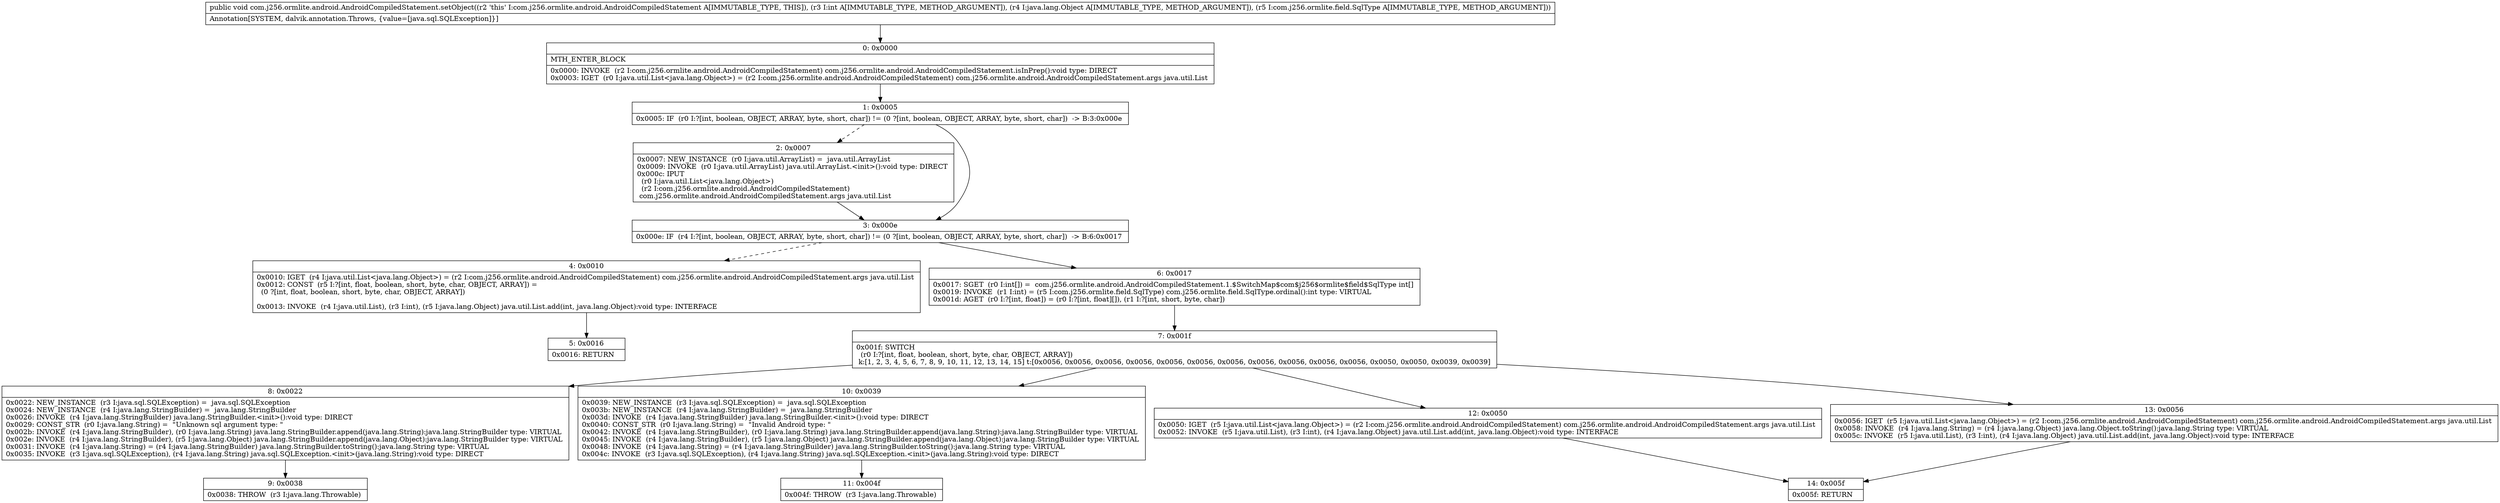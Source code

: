 digraph "CFG forcom.j256.ormlite.android.AndroidCompiledStatement.setObject(ILjava\/lang\/Object;Lcom\/j256\/ormlite\/field\/SqlType;)V" {
Node_0 [shape=record,label="{0\:\ 0x0000|MTH_ENTER_BLOCK\l|0x0000: INVOKE  (r2 I:com.j256.ormlite.android.AndroidCompiledStatement) com.j256.ormlite.android.AndroidCompiledStatement.isInPrep():void type: DIRECT \l0x0003: IGET  (r0 I:java.util.List\<java.lang.Object\>) = (r2 I:com.j256.ormlite.android.AndroidCompiledStatement) com.j256.ormlite.android.AndroidCompiledStatement.args java.util.List \l}"];
Node_1 [shape=record,label="{1\:\ 0x0005|0x0005: IF  (r0 I:?[int, boolean, OBJECT, ARRAY, byte, short, char]) != (0 ?[int, boolean, OBJECT, ARRAY, byte, short, char])  \-\> B:3:0x000e \l}"];
Node_2 [shape=record,label="{2\:\ 0x0007|0x0007: NEW_INSTANCE  (r0 I:java.util.ArrayList) =  java.util.ArrayList \l0x0009: INVOKE  (r0 I:java.util.ArrayList) java.util.ArrayList.\<init\>():void type: DIRECT \l0x000c: IPUT  \l  (r0 I:java.util.List\<java.lang.Object\>)\l  (r2 I:com.j256.ormlite.android.AndroidCompiledStatement)\l com.j256.ormlite.android.AndroidCompiledStatement.args java.util.List \l}"];
Node_3 [shape=record,label="{3\:\ 0x000e|0x000e: IF  (r4 I:?[int, boolean, OBJECT, ARRAY, byte, short, char]) != (0 ?[int, boolean, OBJECT, ARRAY, byte, short, char])  \-\> B:6:0x0017 \l}"];
Node_4 [shape=record,label="{4\:\ 0x0010|0x0010: IGET  (r4 I:java.util.List\<java.lang.Object\>) = (r2 I:com.j256.ormlite.android.AndroidCompiledStatement) com.j256.ormlite.android.AndroidCompiledStatement.args java.util.List \l0x0012: CONST  (r5 I:?[int, float, boolean, short, byte, char, OBJECT, ARRAY]) = \l  (0 ?[int, float, boolean, short, byte, char, OBJECT, ARRAY])\l \l0x0013: INVOKE  (r4 I:java.util.List), (r3 I:int), (r5 I:java.lang.Object) java.util.List.add(int, java.lang.Object):void type: INTERFACE \l}"];
Node_5 [shape=record,label="{5\:\ 0x0016|0x0016: RETURN   \l}"];
Node_6 [shape=record,label="{6\:\ 0x0017|0x0017: SGET  (r0 I:int[]) =  com.j256.ormlite.android.AndroidCompiledStatement.1.$SwitchMap$com$j256$ormlite$field$SqlType int[] \l0x0019: INVOKE  (r1 I:int) = (r5 I:com.j256.ormlite.field.SqlType) com.j256.ormlite.field.SqlType.ordinal():int type: VIRTUAL \l0x001d: AGET  (r0 I:?[int, float]) = (r0 I:?[int, float][]), (r1 I:?[int, short, byte, char]) \l}"];
Node_7 [shape=record,label="{7\:\ 0x001f|0x001f: SWITCH  \l  (r0 I:?[int, float, boolean, short, byte, char, OBJECT, ARRAY])\l k:[1, 2, 3, 4, 5, 6, 7, 8, 9, 10, 11, 12, 13, 14, 15] t:[0x0056, 0x0056, 0x0056, 0x0056, 0x0056, 0x0056, 0x0056, 0x0056, 0x0056, 0x0056, 0x0056, 0x0050, 0x0050, 0x0039, 0x0039] \l}"];
Node_8 [shape=record,label="{8\:\ 0x0022|0x0022: NEW_INSTANCE  (r3 I:java.sql.SQLException) =  java.sql.SQLException \l0x0024: NEW_INSTANCE  (r4 I:java.lang.StringBuilder) =  java.lang.StringBuilder \l0x0026: INVOKE  (r4 I:java.lang.StringBuilder) java.lang.StringBuilder.\<init\>():void type: DIRECT \l0x0029: CONST_STR  (r0 I:java.lang.String) =  \"Unknown sql argument type: \" \l0x002b: INVOKE  (r4 I:java.lang.StringBuilder), (r0 I:java.lang.String) java.lang.StringBuilder.append(java.lang.String):java.lang.StringBuilder type: VIRTUAL \l0x002e: INVOKE  (r4 I:java.lang.StringBuilder), (r5 I:java.lang.Object) java.lang.StringBuilder.append(java.lang.Object):java.lang.StringBuilder type: VIRTUAL \l0x0031: INVOKE  (r4 I:java.lang.String) = (r4 I:java.lang.StringBuilder) java.lang.StringBuilder.toString():java.lang.String type: VIRTUAL \l0x0035: INVOKE  (r3 I:java.sql.SQLException), (r4 I:java.lang.String) java.sql.SQLException.\<init\>(java.lang.String):void type: DIRECT \l}"];
Node_9 [shape=record,label="{9\:\ 0x0038|0x0038: THROW  (r3 I:java.lang.Throwable) \l}"];
Node_10 [shape=record,label="{10\:\ 0x0039|0x0039: NEW_INSTANCE  (r3 I:java.sql.SQLException) =  java.sql.SQLException \l0x003b: NEW_INSTANCE  (r4 I:java.lang.StringBuilder) =  java.lang.StringBuilder \l0x003d: INVOKE  (r4 I:java.lang.StringBuilder) java.lang.StringBuilder.\<init\>():void type: DIRECT \l0x0040: CONST_STR  (r0 I:java.lang.String) =  \"Invalid Android type: \" \l0x0042: INVOKE  (r4 I:java.lang.StringBuilder), (r0 I:java.lang.String) java.lang.StringBuilder.append(java.lang.String):java.lang.StringBuilder type: VIRTUAL \l0x0045: INVOKE  (r4 I:java.lang.StringBuilder), (r5 I:java.lang.Object) java.lang.StringBuilder.append(java.lang.Object):java.lang.StringBuilder type: VIRTUAL \l0x0048: INVOKE  (r4 I:java.lang.String) = (r4 I:java.lang.StringBuilder) java.lang.StringBuilder.toString():java.lang.String type: VIRTUAL \l0x004c: INVOKE  (r3 I:java.sql.SQLException), (r4 I:java.lang.String) java.sql.SQLException.\<init\>(java.lang.String):void type: DIRECT \l}"];
Node_11 [shape=record,label="{11\:\ 0x004f|0x004f: THROW  (r3 I:java.lang.Throwable) \l}"];
Node_12 [shape=record,label="{12\:\ 0x0050|0x0050: IGET  (r5 I:java.util.List\<java.lang.Object\>) = (r2 I:com.j256.ormlite.android.AndroidCompiledStatement) com.j256.ormlite.android.AndroidCompiledStatement.args java.util.List \l0x0052: INVOKE  (r5 I:java.util.List), (r3 I:int), (r4 I:java.lang.Object) java.util.List.add(int, java.lang.Object):void type: INTERFACE \l}"];
Node_13 [shape=record,label="{13\:\ 0x0056|0x0056: IGET  (r5 I:java.util.List\<java.lang.Object\>) = (r2 I:com.j256.ormlite.android.AndroidCompiledStatement) com.j256.ormlite.android.AndroidCompiledStatement.args java.util.List \l0x0058: INVOKE  (r4 I:java.lang.String) = (r4 I:java.lang.Object) java.lang.Object.toString():java.lang.String type: VIRTUAL \l0x005c: INVOKE  (r5 I:java.util.List), (r3 I:int), (r4 I:java.lang.Object) java.util.List.add(int, java.lang.Object):void type: INTERFACE \l}"];
Node_14 [shape=record,label="{14\:\ 0x005f|0x005f: RETURN   \l}"];
MethodNode[shape=record,label="{public void com.j256.ormlite.android.AndroidCompiledStatement.setObject((r2 'this' I:com.j256.ormlite.android.AndroidCompiledStatement A[IMMUTABLE_TYPE, THIS]), (r3 I:int A[IMMUTABLE_TYPE, METHOD_ARGUMENT]), (r4 I:java.lang.Object A[IMMUTABLE_TYPE, METHOD_ARGUMENT]), (r5 I:com.j256.ormlite.field.SqlType A[IMMUTABLE_TYPE, METHOD_ARGUMENT]))  | Annotation[SYSTEM, dalvik.annotation.Throws, \{value=[java.sql.SQLException]\}]\l}"];
MethodNode -> Node_0;
Node_0 -> Node_1;
Node_1 -> Node_2[style=dashed];
Node_1 -> Node_3;
Node_2 -> Node_3;
Node_3 -> Node_4[style=dashed];
Node_3 -> Node_6;
Node_4 -> Node_5;
Node_6 -> Node_7;
Node_7 -> Node_8;
Node_7 -> Node_10;
Node_7 -> Node_12;
Node_7 -> Node_13;
Node_8 -> Node_9;
Node_10 -> Node_11;
Node_12 -> Node_14;
Node_13 -> Node_14;
}

